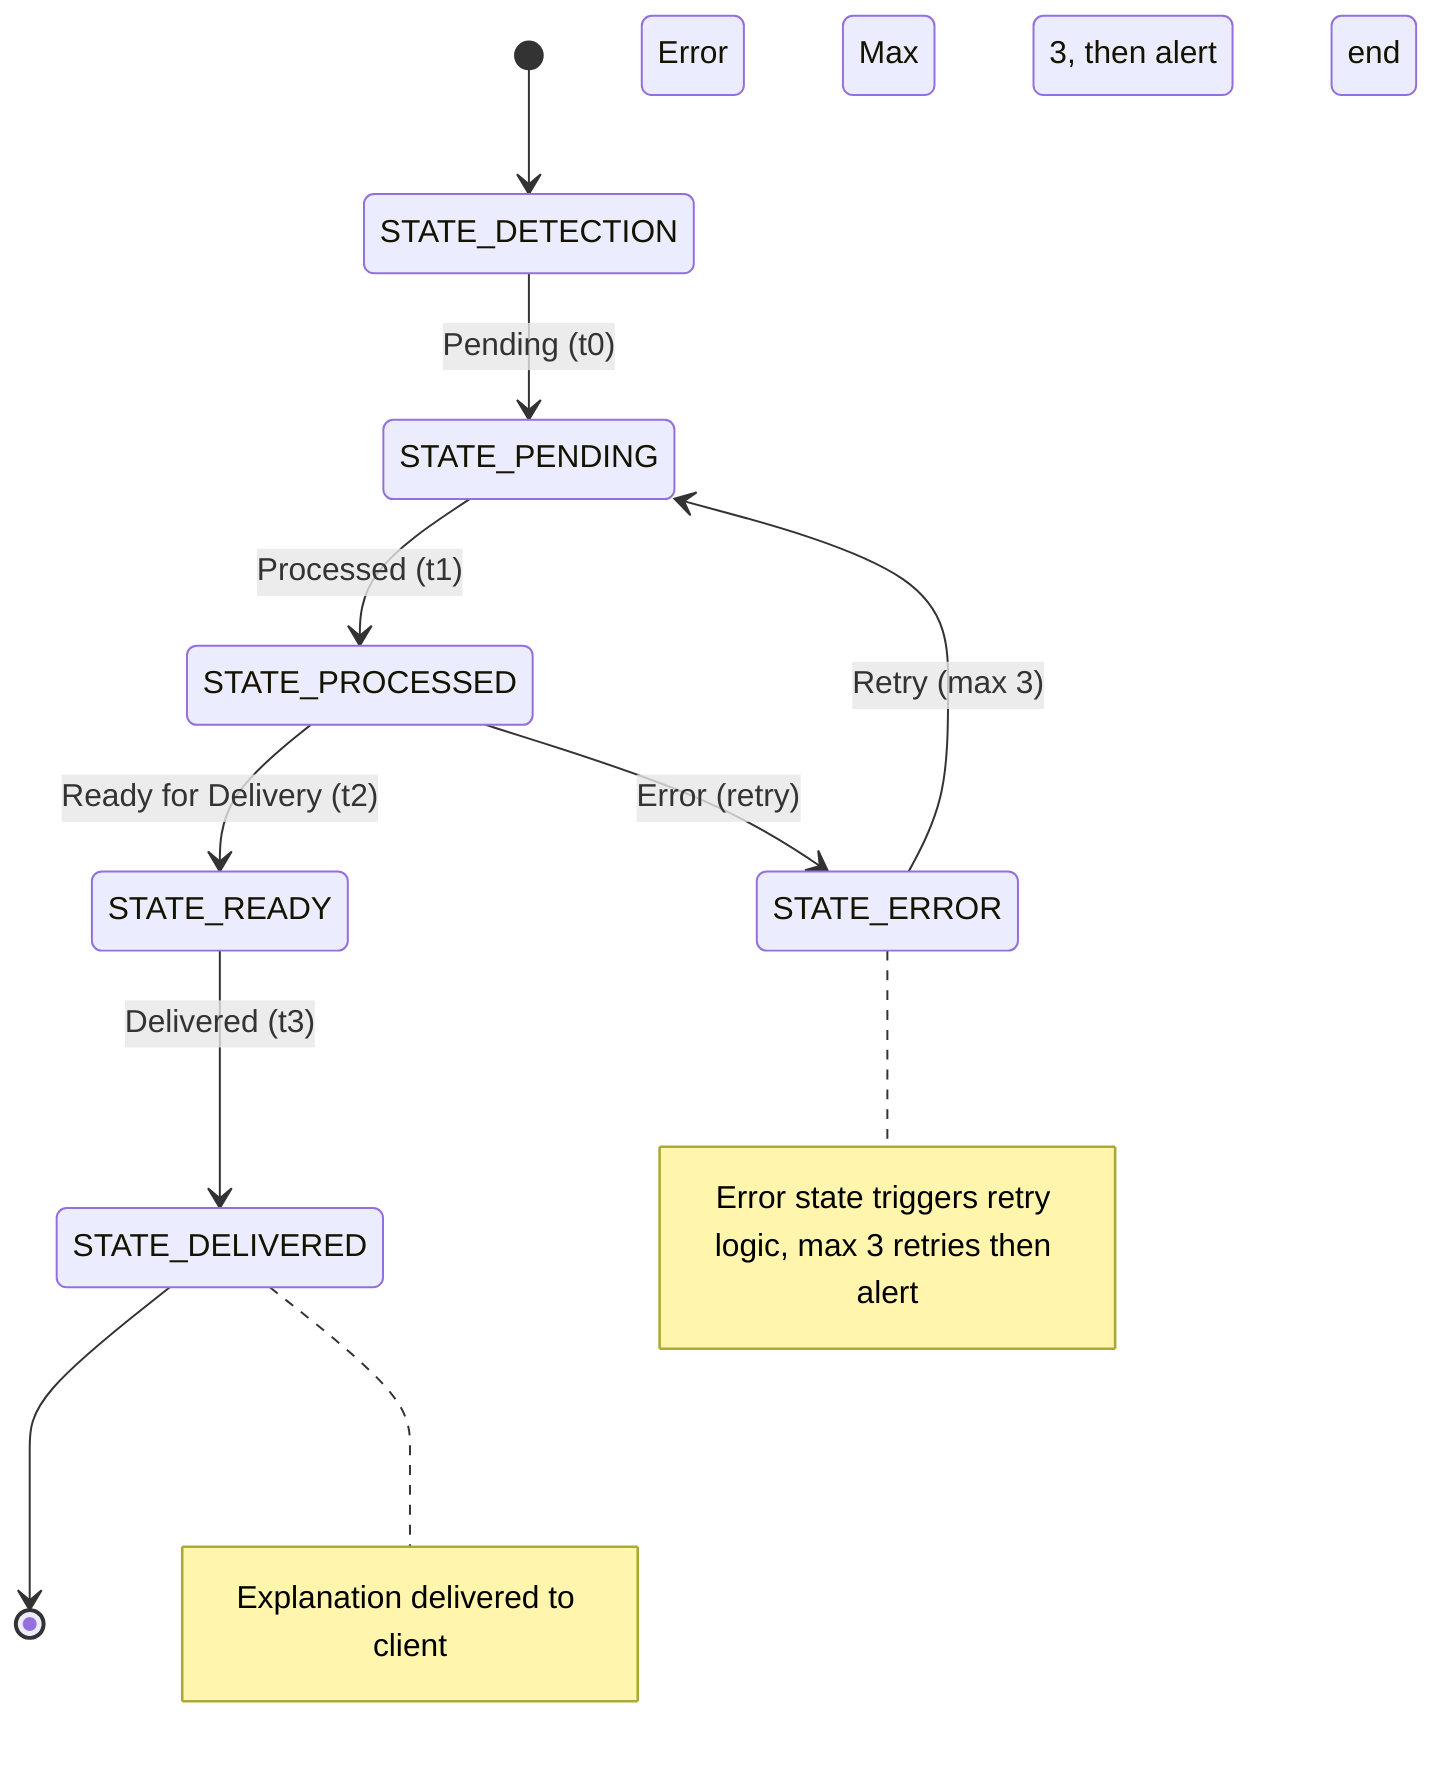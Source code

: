 %% State Diagram (Technical)
%% For engineering: explicit transitions, timestamps, retry logic

stateDiagram-v2
    [*] --> STATE_DETECTION
    STATE_DETECTION --> STATE_PENDING: Pending (t0)
    STATE_PENDING --> STATE_PROCESSED: Processed (t1)
    STATE_PROCESSED --> STATE_READY: Ready for Delivery (t2)
    STATE_READY --> STATE_DELIVERED: Delivered (t3)
    STATE_PROCESSED --> STATE_ERROR: Error (retry)
    STATE_ERROR --> STATE_PENDING: Retry (max 3)
    STATE_DELIVERED --> [*]

      Error state triggers retry logic
      Max retries: 3, then alert
    end
  note right of STATE_ERROR: Error state triggers retry logic, max 3 retries then alert

    note right of STATE_DELIVERED: Explanation delivered to client